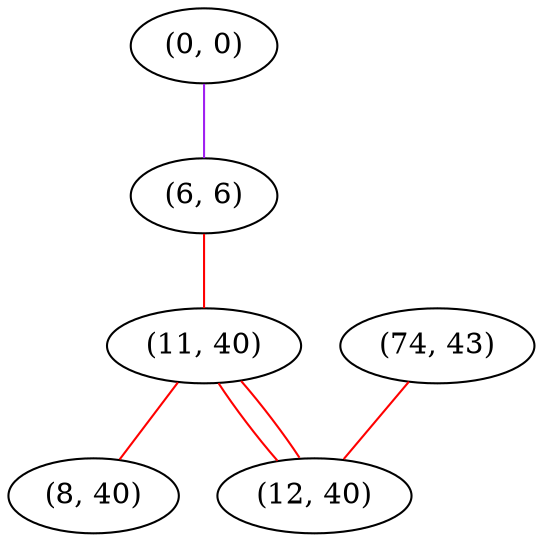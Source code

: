 graph "" {
"(0, 0)";
"(74, 43)";
"(6, 6)";
"(11, 40)";
"(8, 40)";
"(12, 40)";
"(0, 0)" -- "(6, 6)"  [color=purple, key=0, weight=4];
"(74, 43)" -- "(12, 40)"  [color=red, key=0, weight=1];
"(6, 6)" -- "(11, 40)"  [color=red, key=0, weight=1];
"(11, 40)" -- "(12, 40)"  [color=red, key=0, weight=1];
"(11, 40)" -- "(12, 40)"  [color=red, key=1, weight=1];
"(11, 40)" -- "(8, 40)"  [color=red, key=0, weight=1];
}
